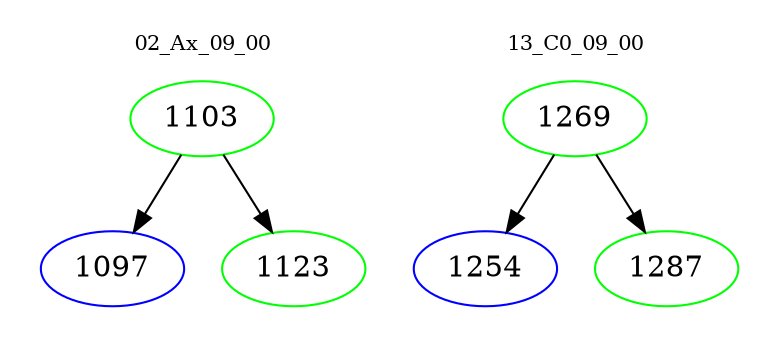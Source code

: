 digraph{
subgraph cluster_0 {
color = white
label = "02_Ax_09_00";
fontsize=10;
T0_1103 [label="1103", color="green"]
T0_1103 -> T0_1097 [color="black"]
T0_1097 [label="1097", color="blue"]
T0_1103 -> T0_1123 [color="black"]
T0_1123 [label="1123", color="green"]
}
subgraph cluster_1 {
color = white
label = "13_C0_09_00";
fontsize=10;
T1_1269 [label="1269", color="green"]
T1_1269 -> T1_1254 [color="black"]
T1_1254 [label="1254", color="blue"]
T1_1269 -> T1_1287 [color="black"]
T1_1287 [label="1287", color="green"]
}
}
